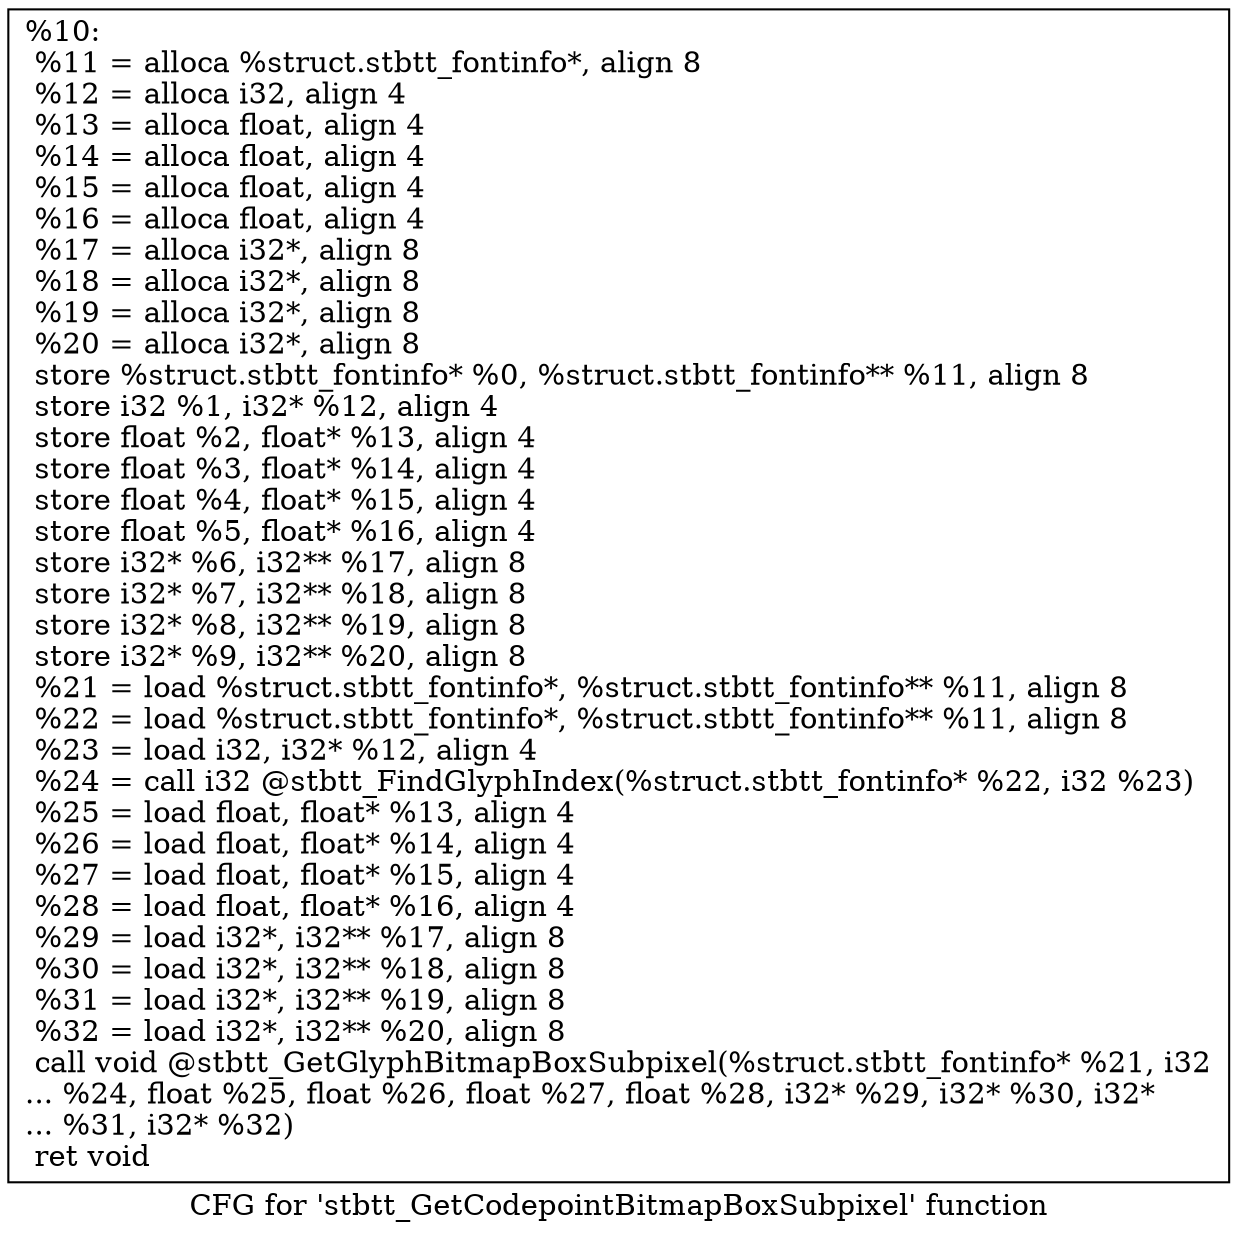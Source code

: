 digraph "CFG for 'stbtt_GetCodepointBitmapBoxSubpixel' function" {
	label="CFG for 'stbtt_GetCodepointBitmapBoxSubpixel' function";

	Node0x2a190a0 [shape=record,label="{%10:\l  %11 = alloca %struct.stbtt_fontinfo*, align 8\l  %12 = alloca i32, align 4\l  %13 = alloca float, align 4\l  %14 = alloca float, align 4\l  %15 = alloca float, align 4\l  %16 = alloca float, align 4\l  %17 = alloca i32*, align 8\l  %18 = alloca i32*, align 8\l  %19 = alloca i32*, align 8\l  %20 = alloca i32*, align 8\l  store %struct.stbtt_fontinfo* %0, %struct.stbtt_fontinfo** %11, align 8\l  store i32 %1, i32* %12, align 4\l  store float %2, float* %13, align 4\l  store float %3, float* %14, align 4\l  store float %4, float* %15, align 4\l  store float %5, float* %16, align 4\l  store i32* %6, i32** %17, align 8\l  store i32* %7, i32** %18, align 8\l  store i32* %8, i32** %19, align 8\l  store i32* %9, i32** %20, align 8\l  %21 = load %struct.stbtt_fontinfo*, %struct.stbtt_fontinfo** %11, align 8\l  %22 = load %struct.stbtt_fontinfo*, %struct.stbtt_fontinfo** %11, align 8\l  %23 = load i32, i32* %12, align 4\l  %24 = call i32 @stbtt_FindGlyphIndex(%struct.stbtt_fontinfo* %22, i32 %23)\l  %25 = load float, float* %13, align 4\l  %26 = load float, float* %14, align 4\l  %27 = load float, float* %15, align 4\l  %28 = load float, float* %16, align 4\l  %29 = load i32*, i32** %17, align 8\l  %30 = load i32*, i32** %18, align 8\l  %31 = load i32*, i32** %19, align 8\l  %32 = load i32*, i32** %20, align 8\l  call void @stbtt_GetGlyphBitmapBoxSubpixel(%struct.stbtt_fontinfo* %21, i32\l... %24, float %25, float %26, float %27, float %28, i32* %29, i32* %30, i32*\l... %31, i32* %32)\l  ret void\l}"];
}
